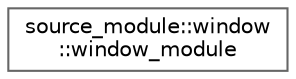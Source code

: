 digraph "类继承关系图"
{
 // LATEX_PDF_SIZE
  bgcolor="transparent";
  edge [fontname=Helvetica,fontsize=10,labelfontname=Helvetica,labelfontsize=10];
  node [fontname=Helvetica,fontsize=10,shape=box,height=0.2,width=0.4];
  rankdir="LR";
  Node0 [id="Node000000",label="source_module::window\l::window_module",height=0.2,width=0.4,color="grey40", fillcolor="white", style="filled",URL="$classsource__module_1_1window_1_1window__module.html",tooltip=" "];
}
